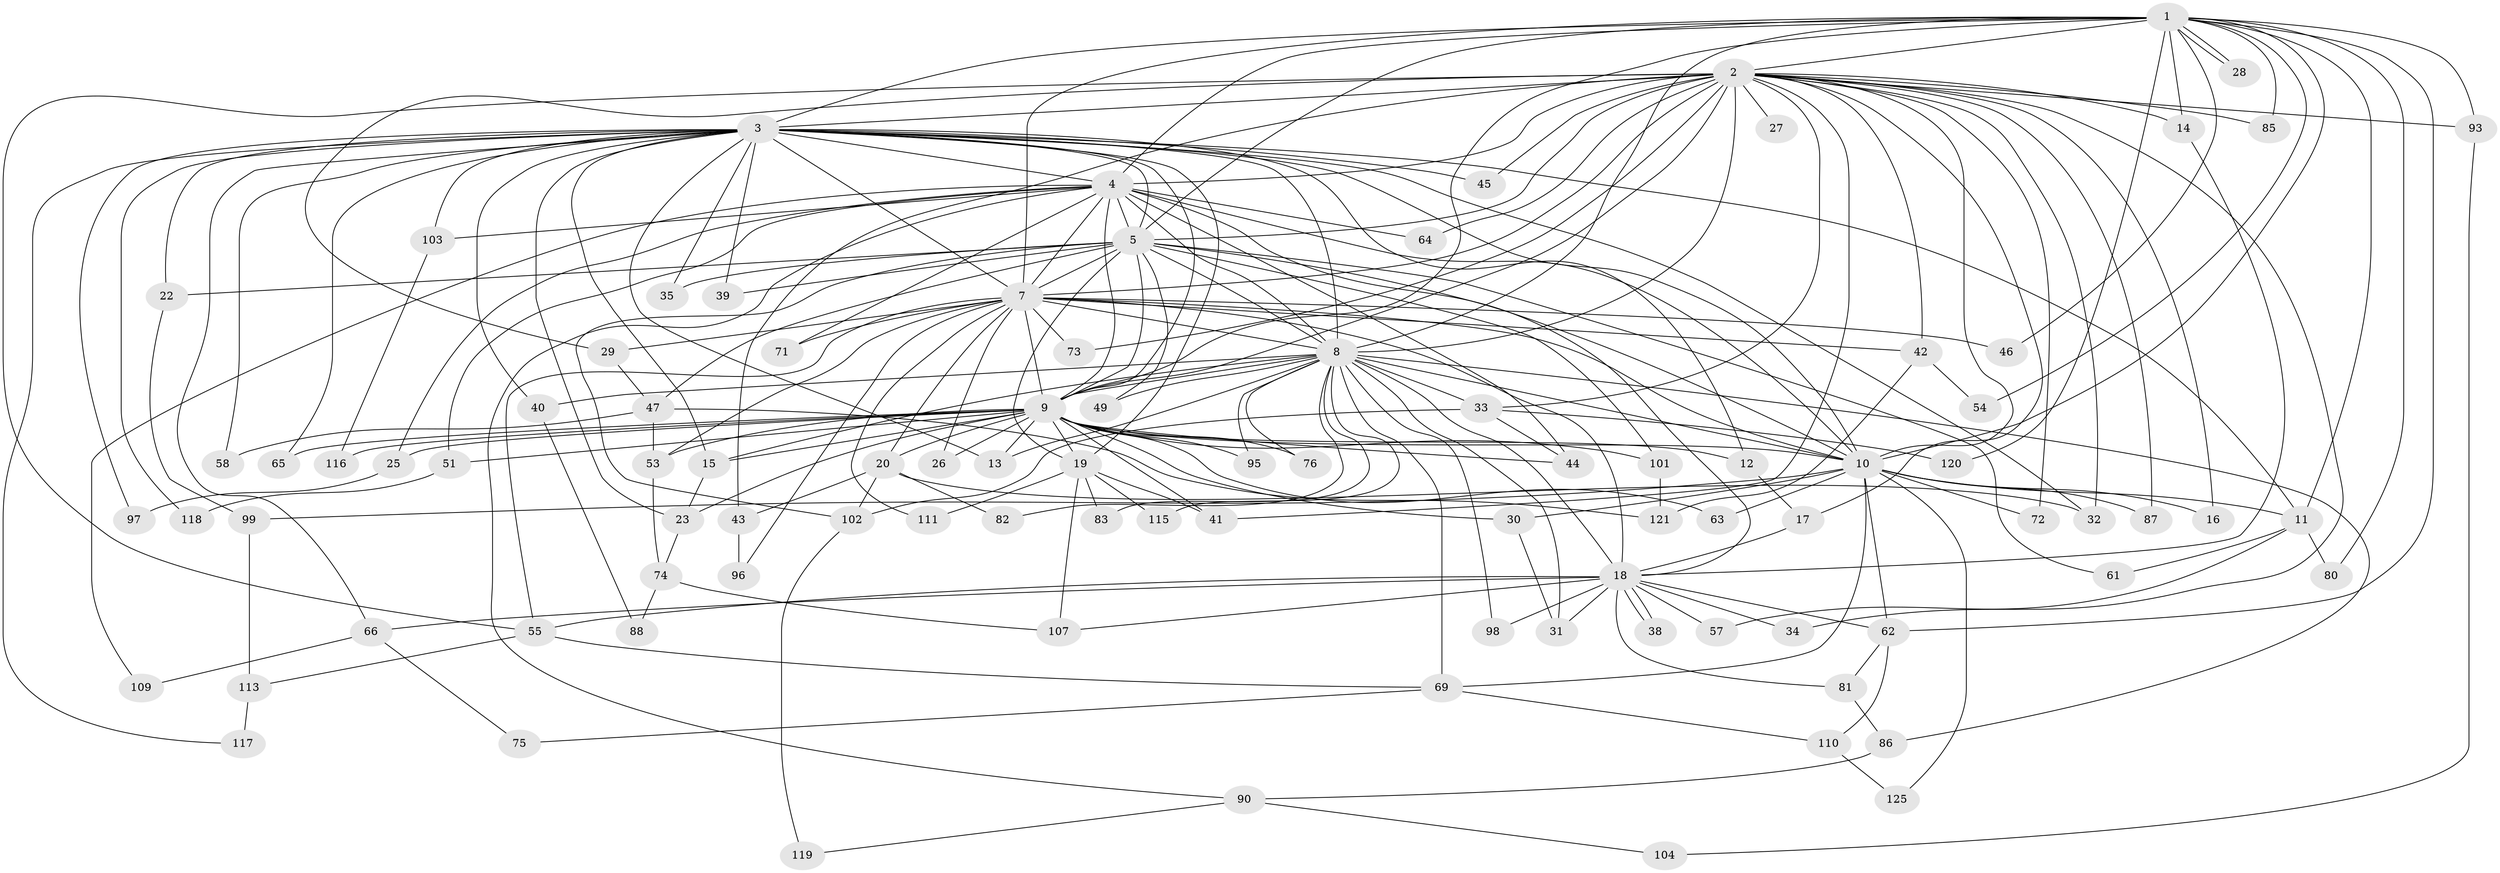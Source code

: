 // original degree distribution, {20: 0.032, 13: 0.008, 29: 0.008, 26: 0.008, 25: 0.008, 27: 0.016, 5: 0.032, 3: 0.264, 4: 0.08, 2: 0.512, 15: 0.008, 8: 0.008, 7: 0.008, 6: 0.008}
// Generated by graph-tools (version 1.1) at 2025/11/02/27/25 16:11:02]
// undirected, 94 vertices, 224 edges
graph export_dot {
graph [start="1"]
  node [color=gray90,style=filled];
  1 [super="+21"];
  2 [super="+6"];
  3 [super="+70"];
  4 [super="+68"];
  5 [super="+48"];
  7 [super="+60"];
  8 [super="+50"];
  9 [super="+78"];
  10 [super="+36"];
  11 [super="+56"];
  12;
  13 [super="+112"];
  14 [super="+59"];
  15;
  16;
  17 [super="+79"];
  18 [super="+24"];
  19 [super="+92"];
  20 [super="+100"];
  22;
  23 [super="+52"];
  25;
  26;
  27;
  28;
  29;
  30;
  31 [super="+91"];
  32 [super="+37"];
  33 [super="+105"];
  34;
  35 [super="+89"];
  38;
  39;
  40;
  41 [super="+67"];
  42;
  43;
  44 [super="+108"];
  45;
  46;
  47;
  49;
  51;
  53 [super="+114"];
  54;
  55 [super="+77"];
  57;
  58;
  61;
  62 [super="+106"];
  63;
  64;
  65;
  66;
  69 [super="+84"];
  71;
  72;
  73;
  74;
  75;
  76;
  80;
  81;
  82;
  83;
  85;
  86;
  87 [super="+94"];
  88;
  90;
  93;
  95;
  96;
  97;
  98;
  99;
  101;
  102 [super="+124"];
  103;
  104;
  107 [super="+123"];
  109;
  110;
  111;
  113;
  115;
  116;
  117;
  118;
  119;
  120;
  121 [super="+122"];
  125;
  1 -- 2 [weight=2];
  1 -- 3;
  1 -- 4;
  1 -- 5;
  1 -- 7;
  1 -- 8;
  1 -- 9;
  1 -- 10;
  1 -- 11;
  1 -- 14 [weight=2];
  1 -- 28;
  1 -- 28;
  1 -- 46;
  1 -- 54;
  1 -- 80;
  1 -- 85;
  1 -- 93;
  1 -- 120;
  1 -- 62;
  2 -- 3 [weight=2];
  2 -- 4 [weight=2];
  2 -- 5 [weight=2];
  2 -- 7 [weight=2];
  2 -- 8 [weight=2];
  2 -- 9 [weight=2];
  2 -- 10 [weight=2];
  2 -- 16;
  2 -- 17;
  2 -- 73;
  2 -- 85;
  2 -- 64;
  2 -- 72;
  2 -- 14;
  2 -- 87;
  2 -- 27;
  2 -- 29;
  2 -- 93;
  2 -- 32;
  2 -- 33;
  2 -- 34;
  2 -- 42;
  2 -- 43;
  2 -- 45;
  2 -- 55;
  2 -- 41;
  3 -- 4;
  3 -- 5;
  3 -- 7;
  3 -- 8;
  3 -- 9;
  3 -- 10;
  3 -- 12;
  3 -- 13;
  3 -- 15;
  3 -- 19;
  3 -- 22;
  3 -- 23;
  3 -- 32;
  3 -- 35;
  3 -- 39;
  3 -- 40;
  3 -- 45;
  3 -- 58;
  3 -- 65;
  3 -- 66;
  3 -- 103;
  3 -- 117;
  3 -- 118;
  3 -- 97;
  3 -- 11;
  4 -- 5 [weight=2];
  4 -- 7;
  4 -- 8;
  4 -- 9;
  4 -- 10 [weight=2];
  4 -- 25;
  4 -- 44;
  4 -- 51;
  4 -- 64;
  4 -- 71;
  4 -- 90;
  4 -- 103;
  4 -- 109;
  4 -- 18;
  5 -- 7;
  5 -- 8 [weight=2];
  5 -- 9;
  5 -- 10;
  5 -- 22;
  5 -- 35 [weight=2];
  5 -- 39;
  5 -- 47;
  5 -- 61;
  5 -- 101;
  5 -- 49;
  5 -- 102;
  5 -- 19;
  7 -- 8 [weight=2];
  7 -- 9;
  7 -- 10;
  7 -- 18;
  7 -- 20 [weight=2];
  7 -- 26;
  7 -- 29;
  7 -- 42;
  7 -- 46;
  7 -- 53;
  7 -- 55;
  7 -- 71;
  7 -- 73;
  7 -- 96;
  7 -- 111;
  8 -- 9;
  8 -- 10;
  8 -- 13;
  8 -- 15;
  8 -- 18;
  8 -- 31;
  8 -- 33 [weight=2];
  8 -- 40;
  8 -- 49;
  8 -- 69;
  8 -- 76;
  8 -- 82;
  8 -- 83;
  8 -- 86;
  8 -- 95;
  8 -- 98;
  8 -- 115;
  9 -- 10;
  9 -- 12;
  9 -- 19;
  9 -- 20;
  9 -- 25;
  9 -- 26;
  9 -- 30;
  9 -- 41;
  9 -- 44;
  9 -- 51;
  9 -- 63;
  9 -- 65;
  9 -- 76;
  9 -- 95;
  9 -- 101;
  9 -- 116;
  9 -- 53;
  9 -- 15;
  9 -- 13;
  9 -- 23;
  10 -- 11;
  10 -- 16;
  10 -- 30;
  10 -- 62;
  10 -- 63;
  10 -- 72;
  10 -- 99;
  10 -- 125;
  10 -- 69;
  10 -- 87;
  11 -- 57;
  11 -- 80;
  11 -- 61;
  12 -- 17;
  14 -- 18;
  15 -- 23;
  17 -- 18;
  18 -- 31;
  18 -- 38;
  18 -- 38;
  18 -- 57;
  18 -- 62;
  18 -- 66;
  18 -- 81;
  18 -- 98;
  18 -- 107;
  18 -- 55;
  18 -- 34;
  19 -- 41;
  19 -- 83;
  19 -- 111;
  19 -- 115;
  19 -- 107;
  20 -- 43;
  20 -- 82;
  20 -- 102;
  20 -- 32;
  22 -- 99;
  23 -- 74;
  25 -- 97;
  29 -- 47;
  30 -- 31;
  33 -- 102;
  33 -- 120;
  33 -- 44;
  40 -- 88;
  42 -- 54;
  42 -- 121;
  43 -- 96;
  47 -- 53;
  47 -- 58;
  47 -- 121;
  51 -- 118;
  53 -- 74;
  55 -- 69;
  55 -- 113;
  62 -- 81;
  62 -- 110;
  66 -- 75;
  66 -- 109;
  69 -- 75;
  69 -- 110;
  74 -- 88;
  74 -- 107;
  81 -- 86;
  86 -- 90;
  90 -- 104;
  90 -- 119;
  93 -- 104;
  99 -- 113;
  101 -- 121;
  102 -- 119;
  103 -- 116;
  110 -- 125;
  113 -- 117;
}
